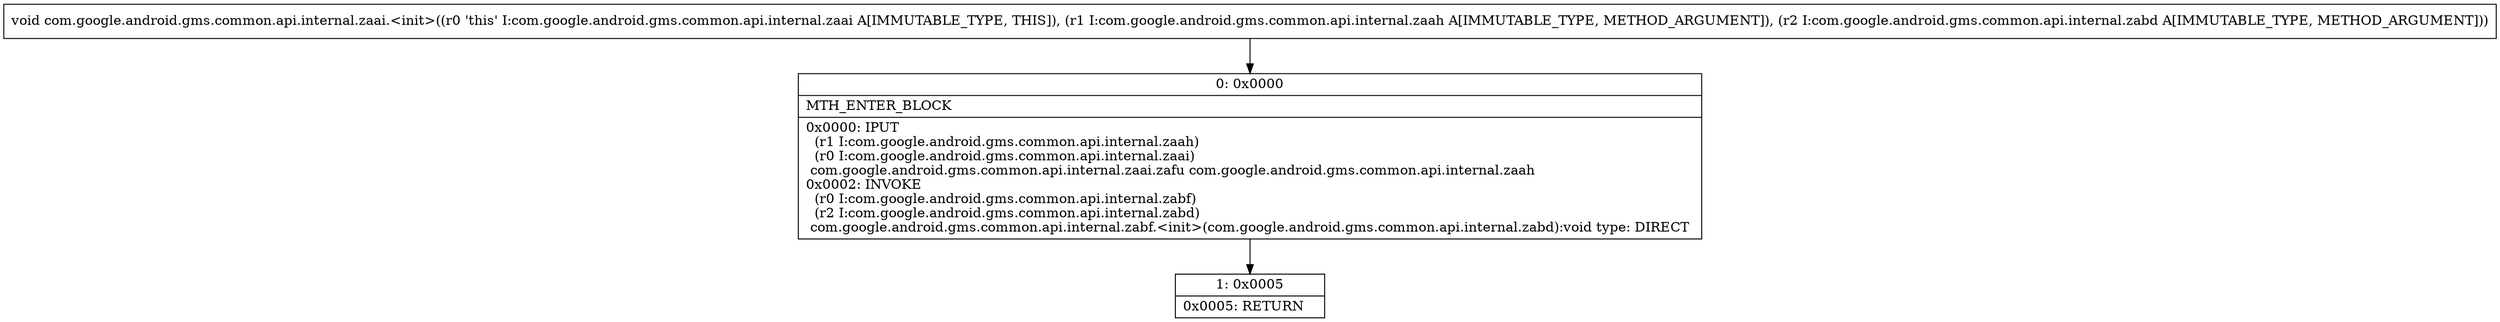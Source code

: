 digraph "CFG forcom.google.android.gms.common.api.internal.zaai.\<init\>(Lcom\/google\/android\/gms\/common\/api\/internal\/zaah;Lcom\/google\/android\/gms\/common\/api\/internal\/zabd;)V" {
Node_0 [shape=record,label="{0\:\ 0x0000|MTH_ENTER_BLOCK\l|0x0000: IPUT  \l  (r1 I:com.google.android.gms.common.api.internal.zaah)\l  (r0 I:com.google.android.gms.common.api.internal.zaai)\l com.google.android.gms.common.api.internal.zaai.zafu com.google.android.gms.common.api.internal.zaah \l0x0002: INVOKE  \l  (r0 I:com.google.android.gms.common.api.internal.zabf)\l  (r2 I:com.google.android.gms.common.api.internal.zabd)\l com.google.android.gms.common.api.internal.zabf.\<init\>(com.google.android.gms.common.api.internal.zabd):void type: DIRECT \l}"];
Node_1 [shape=record,label="{1\:\ 0x0005|0x0005: RETURN   \l}"];
MethodNode[shape=record,label="{void com.google.android.gms.common.api.internal.zaai.\<init\>((r0 'this' I:com.google.android.gms.common.api.internal.zaai A[IMMUTABLE_TYPE, THIS]), (r1 I:com.google.android.gms.common.api.internal.zaah A[IMMUTABLE_TYPE, METHOD_ARGUMENT]), (r2 I:com.google.android.gms.common.api.internal.zabd A[IMMUTABLE_TYPE, METHOD_ARGUMENT])) }"];
MethodNode -> Node_0;
Node_0 -> Node_1;
}


